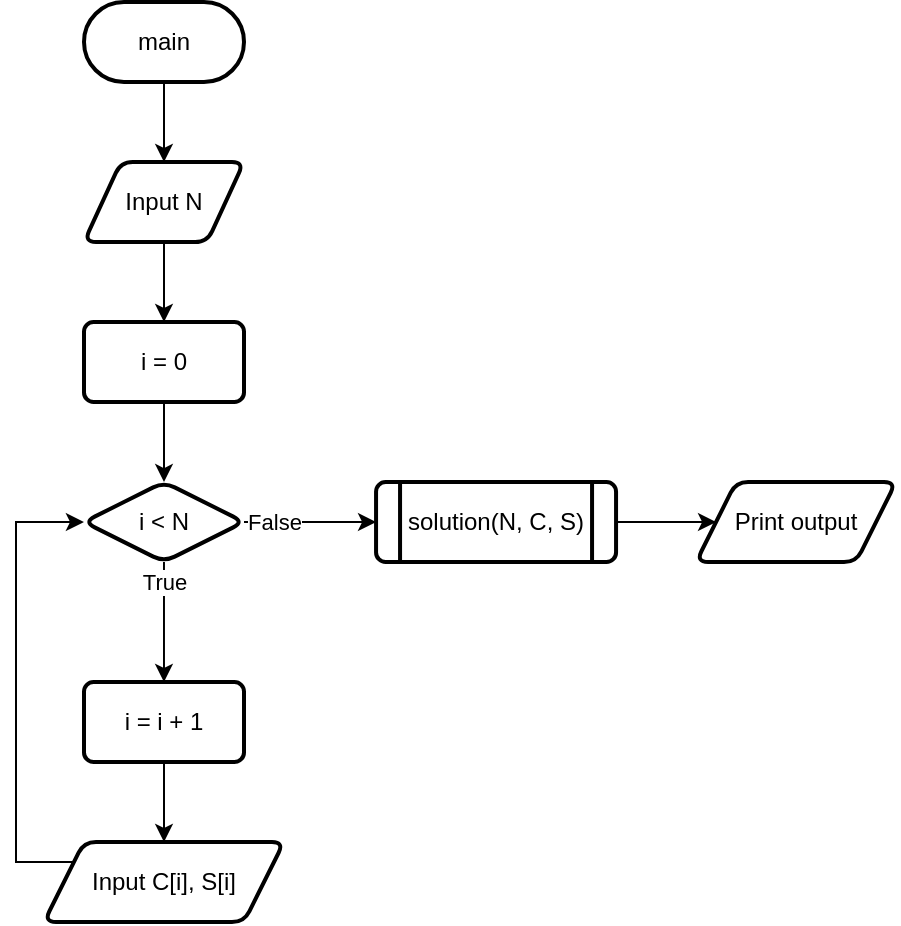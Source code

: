<mxfile version="13.9.5" type="device" pages="2"><diagram id="C5RBs43oDa-KdzZeNtuy" name="main"><mxGraphModel dx="1425" dy="872" grid="1" gridSize="10" guides="1" tooltips="1" connect="1" arrows="1" fold="1" page="1" pageScale="1" pageWidth="827" pageHeight="1169" math="0" shadow="0"><root><mxCell id="WIyWlLk6GJQsqaUBKTNV-0"/><mxCell id="WIyWlLk6GJQsqaUBKTNV-1" parent="WIyWlLk6GJQsqaUBKTNV-0"/><mxCell id="TAezNFVSpVNVvmDWcxRS-15" style="edgeStyle=orthogonalEdgeStyle;rounded=0;orthogonalLoop=1;jettySize=auto;html=1;entryX=0.5;entryY=0;entryDx=0;entryDy=0;" edge="1" parent="WIyWlLk6GJQsqaUBKTNV-1" source="YRnxeVhAl14yvQK4klya-0" target="TAezNFVSpVNVvmDWcxRS-0"><mxGeometry relative="1" as="geometry"><mxPoint x="119.97" y="100.0" as="targetPoint"/></mxGeometry></mxCell><mxCell id="YRnxeVhAl14yvQK4klya-0" value="main" style="rounded=1;whiteSpace=wrap;html=1;absoluteArcSize=1;arcSize=58;strokeWidth=2;" parent="WIyWlLk6GJQsqaUBKTNV-1" vertex="1"><mxGeometry x="374" y="40" width="80" height="40" as="geometry"/></mxCell><mxCell id="TAezNFVSpVNVvmDWcxRS-2" value="" style="edgeStyle=orthogonalEdgeStyle;rounded=0;orthogonalLoop=1;jettySize=auto;html=1;" edge="1" parent="WIyWlLk6GJQsqaUBKTNV-1" source="TAezNFVSpVNVvmDWcxRS-0" target="TAezNFVSpVNVvmDWcxRS-1"><mxGeometry relative="1" as="geometry"/></mxCell><mxCell id="TAezNFVSpVNVvmDWcxRS-0" value="Input N" style="shape=parallelogram;html=1;strokeWidth=2;perimeter=parallelogramPerimeter;whiteSpace=wrap;rounded=1;arcSize=12;size=0.23;" vertex="1" parent="WIyWlLk6GJQsqaUBKTNV-1"><mxGeometry x="374" y="120" width="80" height="40" as="geometry"/></mxCell><mxCell id="TAezNFVSpVNVvmDWcxRS-4" value="" style="edgeStyle=orthogonalEdgeStyle;rounded=0;orthogonalLoop=1;jettySize=auto;html=1;" edge="1" parent="WIyWlLk6GJQsqaUBKTNV-1" source="TAezNFVSpVNVvmDWcxRS-1" target="TAezNFVSpVNVvmDWcxRS-3"><mxGeometry relative="1" as="geometry"/></mxCell><mxCell id="TAezNFVSpVNVvmDWcxRS-1" value="i = 0" style="whiteSpace=wrap;html=1;rounded=1;strokeWidth=2;arcSize=12;" vertex="1" parent="WIyWlLk6GJQsqaUBKTNV-1"><mxGeometry x="374" y="200" width="80" height="40" as="geometry"/></mxCell><mxCell id="TAezNFVSpVNVvmDWcxRS-7" value="" style="edgeStyle=orthogonalEdgeStyle;rounded=0;orthogonalLoop=1;jettySize=auto;html=1;" edge="1" parent="WIyWlLk6GJQsqaUBKTNV-1" source="TAezNFVSpVNVvmDWcxRS-3" target="TAezNFVSpVNVvmDWcxRS-6"><mxGeometry relative="1" as="geometry"/></mxCell><mxCell id="TAezNFVSpVNVvmDWcxRS-17" value="True" style="edgeLabel;html=1;align=center;verticalAlign=middle;resizable=0;points=[];" vertex="1" connectable="0" parent="TAezNFVSpVNVvmDWcxRS-7"><mxGeometry x="-0.136" y="-1" relative="1" as="geometry"><mxPoint x="1" y="-16.21" as="offset"/></mxGeometry></mxCell><mxCell id="TAezNFVSpVNVvmDWcxRS-26" value="" style="edgeStyle=orthogonalEdgeStyle;rounded=0;orthogonalLoop=1;jettySize=auto;html=1;" edge="1" parent="WIyWlLk6GJQsqaUBKTNV-1" source="TAezNFVSpVNVvmDWcxRS-3" target="TAezNFVSpVNVvmDWcxRS-25"><mxGeometry relative="1" as="geometry"/></mxCell><mxCell id="TAezNFVSpVNVvmDWcxRS-30" value="False" style="edgeLabel;html=1;align=center;verticalAlign=middle;resizable=0;points=[];" vertex="1" connectable="0" parent="TAezNFVSpVNVvmDWcxRS-26"><mxGeometry x="-0.539" y="3" relative="1" as="geometry"><mxPoint y="3" as="offset"/></mxGeometry></mxCell><mxCell id="TAezNFVSpVNVvmDWcxRS-3" value="i &amp;lt; N" style="rhombus;whiteSpace=wrap;html=1;rounded=1;strokeWidth=2;arcSize=12;" vertex="1" parent="WIyWlLk6GJQsqaUBKTNV-1"><mxGeometry x="373.97" y="280" width="80.03" height="40" as="geometry"/></mxCell><mxCell id="TAezNFVSpVNVvmDWcxRS-9" value="" style="edgeStyle=orthogonalEdgeStyle;rounded=0;orthogonalLoop=1;jettySize=auto;html=1;" edge="1" parent="WIyWlLk6GJQsqaUBKTNV-1" source="TAezNFVSpVNVvmDWcxRS-6" target="TAezNFVSpVNVvmDWcxRS-8"><mxGeometry relative="1" as="geometry"/></mxCell><mxCell id="TAezNFVSpVNVvmDWcxRS-6" value="i = i + 1" style="whiteSpace=wrap;html=1;rounded=1;strokeWidth=2;arcSize=12;" vertex="1" parent="WIyWlLk6GJQsqaUBKTNV-1"><mxGeometry x="374" y="380" width="80" height="40" as="geometry"/></mxCell><mxCell id="TAezNFVSpVNVvmDWcxRS-13" style="edgeStyle=orthogonalEdgeStyle;rounded=0;orthogonalLoop=1;jettySize=auto;html=1;entryX=0;entryY=0.5;entryDx=0;entryDy=0;" edge="1" parent="WIyWlLk6GJQsqaUBKTNV-1" source="TAezNFVSpVNVvmDWcxRS-8" target="TAezNFVSpVNVvmDWcxRS-3"><mxGeometry relative="1" as="geometry"><Array as="points"><mxPoint x="340" y="470"/><mxPoint x="340" y="300"/></Array></mxGeometry></mxCell><mxCell id="TAezNFVSpVNVvmDWcxRS-8" value="Input C[i], S[i]" style="shape=parallelogram;perimeter=parallelogramPerimeter;whiteSpace=wrap;html=1;fixedSize=1;rounded=1;strokeWidth=2;arcSize=12;" vertex="1" parent="WIyWlLk6GJQsqaUBKTNV-1"><mxGeometry x="354" y="460" width="120" height="40" as="geometry"/></mxCell><mxCell id="TAezNFVSpVNVvmDWcxRS-29" value="" style="edgeStyle=orthogonalEdgeStyle;rounded=0;orthogonalLoop=1;jettySize=auto;html=1;" edge="1" parent="WIyWlLk6GJQsqaUBKTNV-1" source="TAezNFVSpVNVvmDWcxRS-25" target="TAezNFVSpVNVvmDWcxRS-28"><mxGeometry relative="1" as="geometry"/></mxCell><mxCell id="TAezNFVSpVNVvmDWcxRS-25" value="solution(N, C, S)" style="shape=process;whiteSpace=wrap;html=1;backgroundOutline=1;rounded=1;strokeWidth=2;arcSize=12;" vertex="1" parent="WIyWlLk6GJQsqaUBKTNV-1"><mxGeometry x="520.03" y="280" width="120" height="40" as="geometry"/></mxCell><mxCell id="TAezNFVSpVNVvmDWcxRS-28" value="Print output" style="shape=parallelogram;perimeter=parallelogramPerimeter;whiteSpace=wrap;html=1;fixedSize=1;rounded=1;strokeWidth=2;arcSize=12;" vertex="1" parent="WIyWlLk6GJQsqaUBKTNV-1"><mxGeometry x="680.03" y="280" width="100" height="40" as="geometry"/></mxCell></root></mxGraphModel></diagram><diagram id="J5eX6P9ZUFKIraC4ALTt" name="solution"><mxGraphModel dx="1181" dy="723" grid="1" gridSize="10" guides="1" tooltips="1" connect="1" arrows="1" fold="1" page="1" pageScale="1" pageWidth="827" pageHeight="1169" math="0" shadow="0"><root><mxCell id="d6H2TbgPkM7nJUtQqk6_-0"/><mxCell id="d6H2TbgPkM7nJUtQqk6_-1" parent="d6H2TbgPkM7nJUtQqk6_-0"/><mxCell id="ayHuvdB6Riclvs7wpAx0-6" value="" style="edgeStyle=orthogonalEdgeStyle;rounded=0;orthogonalLoop=1;jettySize=auto;html=1;" edge="1" parent="d6H2TbgPkM7nJUtQqk6_-1" source="n-Nd29nSqGg-sIhC6waC-0" target="ayHuvdB6Riclvs7wpAx0-5"><mxGeometry relative="1" as="geometry"/></mxCell><mxCell id="n-Nd29nSqGg-sIhC6waC-0" value="solution(N, C, S)" style="strokeWidth=2;html=1;shape=mxgraph.flowchart.terminator;whiteSpace=wrap;" vertex="1" parent="d6H2TbgPkM7nJUtQqk6_-1"><mxGeometry x="300" y="40" width="120" height="40" as="geometry"/></mxCell><mxCell id="n-Nd29nSqGg-sIhC6waC-11" value="" style="edgeStyle=orthogonalEdgeStyle;rounded=0;orthogonalLoop=1;jettySize=auto;html=1;" edge="1" parent="d6H2TbgPkM7nJUtQqk6_-1" source="n-Nd29nSqGg-sIhC6waC-1" target="n-Nd29nSqGg-sIhC6waC-3"><mxGeometry relative="1" as="geometry"/></mxCell><mxCell id="n-Nd29nSqGg-sIhC6waC-12" value="True" style="edgeLabel;html=1;align=center;verticalAlign=middle;resizable=0;points=[];" vertex="1" connectable="0" parent="n-Nd29nSqGg-sIhC6waC-11"><mxGeometry x="-0.719" y="1" relative="1" as="geometry"><mxPoint x="-1" as="offset"/></mxGeometry></mxCell><mxCell id="n-Nd29nSqGg-sIhC6waC-14" value="" style="edgeStyle=orthogonalEdgeStyle;rounded=0;orthogonalLoop=1;jettySize=auto;html=1;" edge="1" parent="d6H2TbgPkM7nJUtQqk6_-1" source="n-Nd29nSqGg-sIhC6waC-1" target="n-Nd29nSqGg-sIhC6waC-13"><mxGeometry relative="1" as="geometry"/></mxCell><mxCell id="n-Nd29nSqGg-sIhC6waC-15" value="False" style="edgeLabel;html=1;align=center;verticalAlign=middle;resizable=0;points=[];" vertex="1" connectable="0" parent="n-Nd29nSqGg-sIhC6waC-14"><mxGeometry x="-0.748" y="3" relative="1" as="geometry"><mxPoint x="12.57" y="3" as="offset"/></mxGeometry></mxCell><mxCell id="n-Nd29nSqGg-sIhC6waC-1" value="i &amp;lt; N" style="rhombus;whiteSpace=wrap;html=1;strokeWidth=2;" vertex="1" parent="d6H2TbgPkM7nJUtQqk6_-1"><mxGeometry x="320" y="280" width="80" height="40" as="geometry"/></mxCell><mxCell id="n-Nd29nSqGg-sIhC6waC-3" value="" style="whiteSpace=wrap;html=1;strokeWidth=2;" vertex="1" parent="d6H2TbgPkM7nJUtQqk6_-1"><mxGeometry x="320" y="360" width="80" height="40" as="geometry"/></mxCell><mxCell id="n-Nd29nSqGg-sIhC6waC-10" value="" style="edgeStyle=orthogonalEdgeStyle;rounded=0;orthogonalLoop=1;jettySize=auto;html=1;" edge="1" parent="d6H2TbgPkM7nJUtQqk6_-1" source="n-Nd29nSqGg-sIhC6waC-8" target="n-Nd29nSqGg-sIhC6waC-1"><mxGeometry relative="1" as="geometry"/></mxCell><mxCell id="n-Nd29nSqGg-sIhC6waC-8" value="i = N" style="whiteSpace=wrap;html=1;strokeWidth=2;" vertex="1" parent="d6H2TbgPkM7nJUtQqk6_-1"><mxGeometry x="320" y="200" width="80" height="40" as="geometry"/></mxCell><mxCell id="n-Nd29nSqGg-sIhC6waC-13" value="" style="whiteSpace=wrap;html=1;strokeWidth=2;" vertex="1" parent="d6H2TbgPkM7nJUtQqk6_-1"><mxGeometry x="460" y="270" width="120" height="60" as="geometry"/></mxCell><mxCell id="ayHuvdB6Riclvs7wpAx0-7" value="" style="edgeStyle=orthogonalEdgeStyle;rounded=0;orthogonalLoop=1;jettySize=auto;html=1;" edge="1" parent="d6H2TbgPkM7nJUtQqk6_-1" source="ayHuvdB6Riclvs7wpAx0-5" target="n-Nd29nSqGg-sIhC6waC-8"><mxGeometry relative="1" as="geometry"/></mxCell><mxCell id="ayHuvdB6Riclvs7wpAx0-5" value="sort C &amp;amp; S" style="whiteSpace=wrap;html=1;strokeWidth=2;" vertex="1" parent="d6H2TbgPkM7nJUtQqk6_-1"><mxGeometry x="320" y="120" width="80" height="40" as="geometry"/></mxCell></root></mxGraphModel></diagram></mxfile>